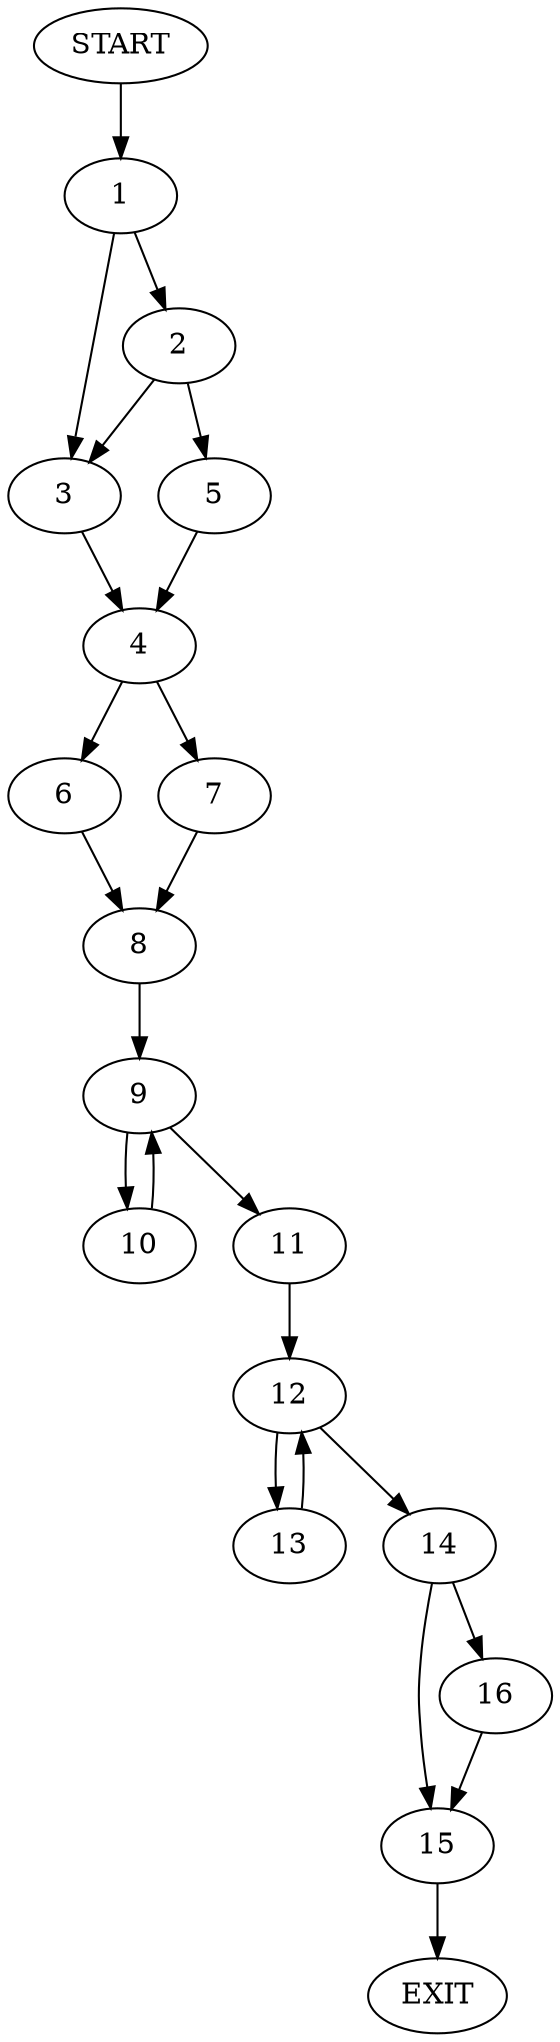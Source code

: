 digraph {
0 [label="START"]
17 [label="EXIT"]
0 -> 1
1 -> 2
1 -> 3
3 -> 4
2 -> 5
2 -> 3
5 -> 4
4 -> 6
4 -> 7
7 -> 8
6 -> 8
8 -> 9
9 -> 10
9 -> 11
10 -> 9
11 -> 12
12 -> 13
12 -> 14
14 -> 15
14 -> 16
13 -> 12
16 -> 15
15 -> 17
}
